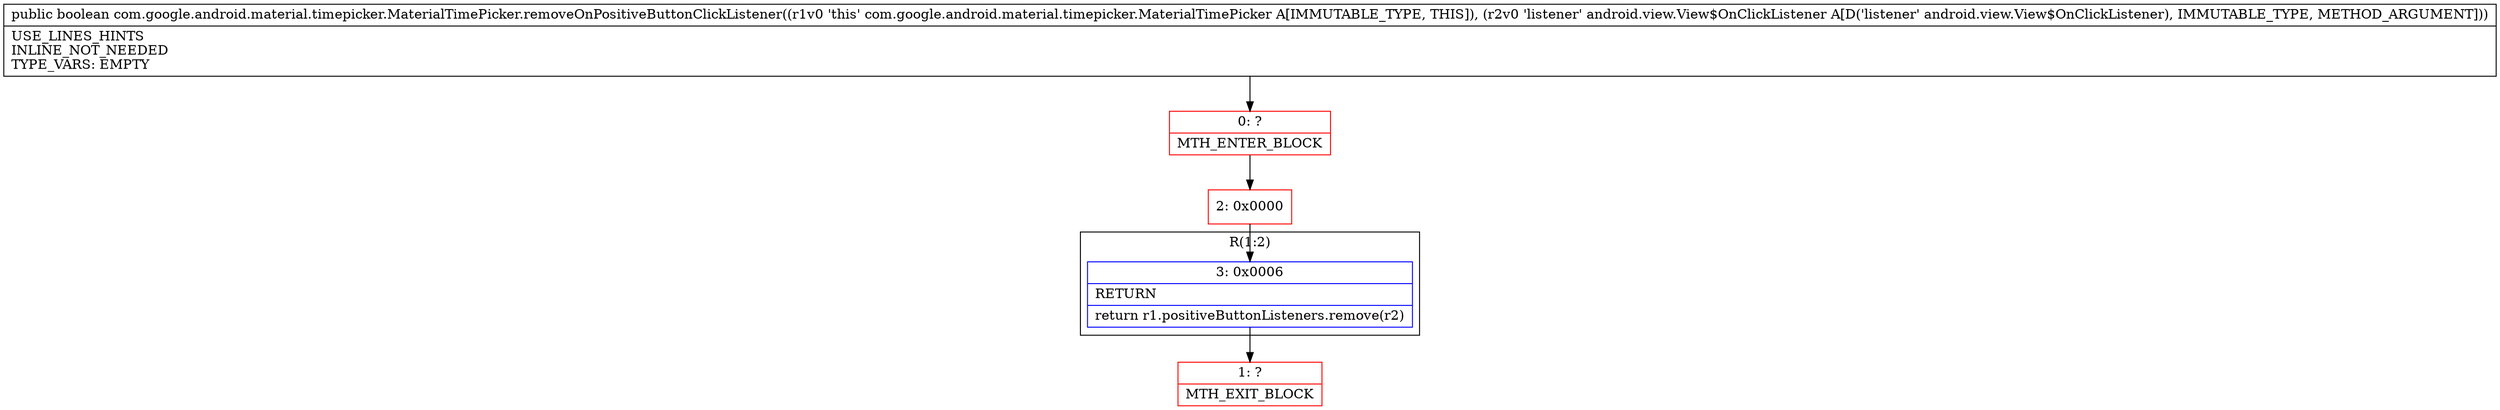 digraph "CFG forcom.google.android.material.timepicker.MaterialTimePicker.removeOnPositiveButtonClickListener(Landroid\/view\/View$OnClickListener;)Z" {
subgraph cluster_Region_1492483739 {
label = "R(1:2)";
node [shape=record,color=blue];
Node_3 [shape=record,label="{3\:\ 0x0006|RETURN\l|return r1.positiveButtonListeners.remove(r2)\l}"];
}
Node_0 [shape=record,color=red,label="{0\:\ ?|MTH_ENTER_BLOCK\l}"];
Node_2 [shape=record,color=red,label="{2\:\ 0x0000}"];
Node_1 [shape=record,color=red,label="{1\:\ ?|MTH_EXIT_BLOCK\l}"];
MethodNode[shape=record,label="{public boolean com.google.android.material.timepicker.MaterialTimePicker.removeOnPositiveButtonClickListener((r1v0 'this' com.google.android.material.timepicker.MaterialTimePicker A[IMMUTABLE_TYPE, THIS]), (r2v0 'listener' android.view.View$OnClickListener A[D('listener' android.view.View$OnClickListener), IMMUTABLE_TYPE, METHOD_ARGUMENT]))  | USE_LINES_HINTS\lINLINE_NOT_NEEDED\lTYPE_VARS: EMPTY\l}"];
MethodNode -> Node_0;Node_3 -> Node_1;
Node_0 -> Node_2;
Node_2 -> Node_3;
}

